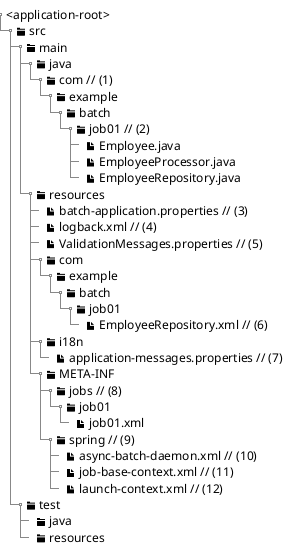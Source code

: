 @startsalt
{
{T
<application-root>
+ <&folder> src
++ <&folder> main
+++ <&folder> java
++++ <&folder> com // (1)
+++++ <&folder> example
++++++ <&folder> batch
+++++++ <&folder> job01 // (2)
++++++++ <&file> Employee.java
++++++++ <&file> EmployeeProcessor.java
++++++++ <&file> EmployeeRepository.java
+++ <&folder> resources
++++ <&file> batch-application.properties // (3)
++++ <&file> logback.xml // (4)
++++ <&file> ValidationMessages.properties // (5)
++++ <&folder> com
+++++ <&folder> example
++++++ <&folder> batch
+++++++ <&folder> job01
++++++++ <&file> EmployeeRepository.xml // (6)
++++ <&folder> i18n
+++++ <&file> application-messages.properties // (7)
++++ <&folder> META-INF
+++++ <&folder> jobs // (8)
++++++ <&folder> job01
+++++++ <&file> job01.xml
+++++ <&folder> spring // (9)
++++++ <&file> async-batch-daemon.xml // (10)
++++++ <&file> job-base-context.xml // (11)
++++++ <&file> launch-context.xml // (12)
++ <&folder> test
+++ <&folder> java
+++ <&folder> resources
}
}
@endsalt
